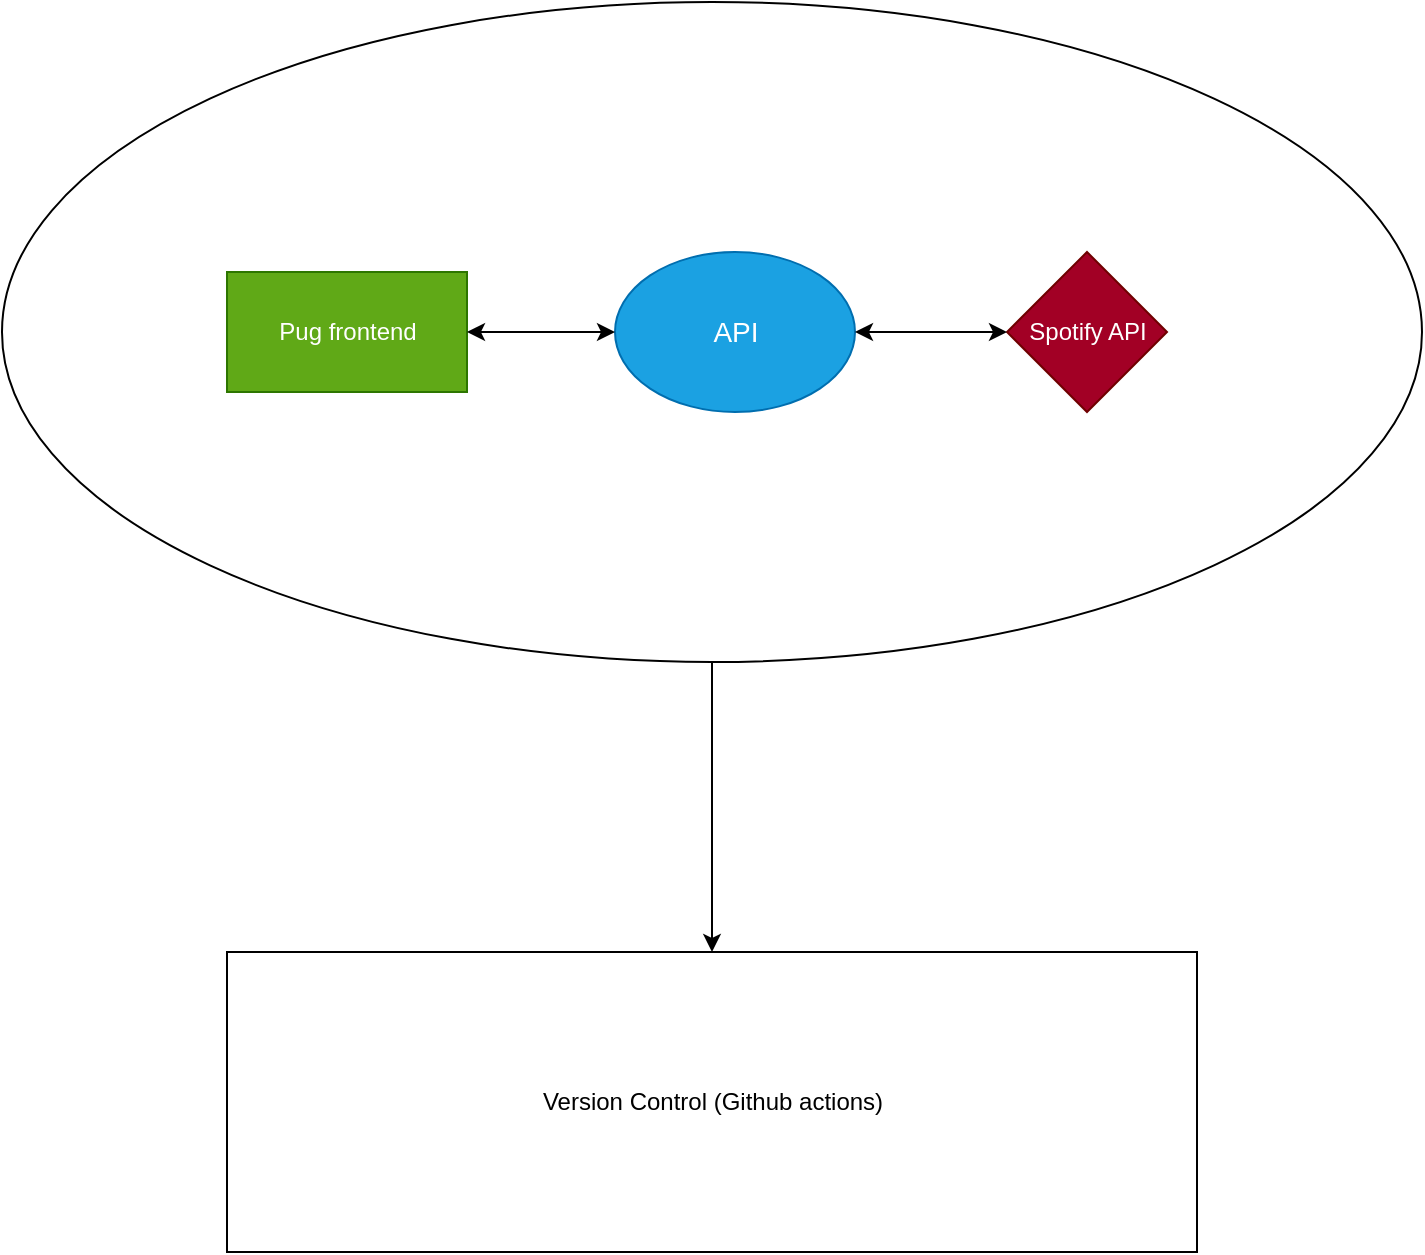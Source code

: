 <mxfile version="21.3.8" type="github" pages="2">
  <diagram name="overview" id="5O1f_PVuT7Y3OC5Ay735">
    <mxGraphModel dx="1434" dy="756" grid="1" gridSize="10" guides="1" tooltips="1" connect="1" arrows="1" fold="1" page="1" pageScale="1" pageWidth="827" pageHeight="1169" math="0" shadow="0">
      <root>
        <mxCell id="0" />
        <mxCell id="1" parent="0" />
        <mxCell id="vqs30NflBlWqxU9C8px6-15" value="" style="edgeStyle=orthogonalEdgeStyle;rounded=0;orthogonalLoop=1;jettySize=auto;html=1;" edge="1" parent="1" source="vqs30NflBlWqxU9C8px6-13" target="vqs30NflBlWqxU9C8px6-14">
          <mxGeometry relative="1" as="geometry" />
        </mxCell>
        <mxCell id="vqs30NflBlWqxU9C8px6-13" value="" style="ellipse;whiteSpace=wrap;html=1;" vertex="1" parent="1">
          <mxGeometry x="40" y="55" width="710" height="330" as="geometry" />
        </mxCell>
        <mxCell id="vqs30NflBlWqxU9C8px6-1" value="&lt;font style=&quot;font-size: 14px;&quot;&gt;API&lt;/font&gt;" style="ellipse;whiteSpace=wrap;html=1;fillColor=#1ba1e2;fontColor=#ffffff;strokeColor=#006EAF;" vertex="1" parent="1">
          <mxGeometry x="346.5" y="180" width="120" height="80" as="geometry" />
        </mxCell>
        <mxCell id="vqs30NflBlWqxU9C8px6-8" value="Spotify API" style="rhombus;whiteSpace=wrap;html=1;fillColor=#a20025;strokeColor=#6F0000;fontColor=#ffffff;" vertex="1" parent="1">
          <mxGeometry x="542.5" y="180" width="80" height="80" as="geometry" />
        </mxCell>
        <mxCell id="vqs30NflBlWqxU9C8px6-12" value="" style="endArrow=classic;startArrow=classic;html=1;rounded=0;exitX=1;exitY=0.5;exitDx=0;exitDy=0;entryX=0;entryY=0.5;entryDx=0;entryDy=0;" edge="1" parent="1" source="vqs30NflBlWqxU9C8px6-1" target="vqs30NflBlWqxU9C8px6-8">
          <mxGeometry width="50" height="50" relative="1" as="geometry">
            <mxPoint x="592.5" y="130" as="sourcePoint" />
            <mxPoint x="642.5" y="80" as="targetPoint" />
          </mxGeometry>
        </mxCell>
        <mxCell id="vqs30NflBlWqxU9C8px6-14" value="Version Control (Github actions)" style="whiteSpace=wrap;html=1;" vertex="1" parent="1">
          <mxGeometry x="152.5" y="530" width="485" height="150" as="geometry" />
        </mxCell>
        <mxCell id="vqs30NflBlWqxU9C8px6-16" value="Pug frontend&lt;br&gt;" style="whiteSpace=wrap;html=1;fillColor=#60a917;strokeColor=#2D7600;fontColor=#ffffff;" vertex="1" parent="1">
          <mxGeometry x="152.5" y="190" width="120" height="60" as="geometry" />
        </mxCell>
        <mxCell id="vqs30NflBlWqxU9C8px6-17" value="" style="endArrow=classic;startArrow=classic;html=1;rounded=0;entryX=0;entryY=0.5;entryDx=0;entryDy=0;exitX=1;exitY=0.5;exitDx=0;exitDy=0;" edge="1" source="vqs30NflBlWqxU9C8px6-16" parent="1">
          <mxGeometry width="50" height="50" relative="1" as="geometry">
            <mxPoint x="242.5" y="230" as="sourcePoint" />
            <mxPoint x="346.5" y="220" as="targetPoint" />
          </mxGeometry>
        </mxCell>
      </root>
    </mxGraphModel>
  </diagram>
  <diagram id="W-mktd9H3qZBzVpHwBtW" name="api">
    <mxGraphModel dx="1434" dy="756" grid="1" gridSize="10" guides="1" tooltips="1" connect="1" arrows="1" fold="1" page="1" pageScale="1" pageWidth="827" pageHeight="1169" math="0" shadow="0">
      <root>
        <mxCell id="0" />
        <mxCell id="1" parent="0" />
        <mxCell id="xDAPh4A_2jWwx_dgPW8R-5" value="" style="edgeStyle=orthogonalEdgeStyle;rounded=0;orthogonalLoop=1;jettySize=auto;html=1;" edge="1" parent="1" source="xDAPh4A_2jWwx_dgPW8R-3" target="xDAPh4A_2jWwx_dgPW8R-4">
          <mxGeometry relative="1" as="geometry" />
        </mxCell>
        <mxCell id="xDAPh4A_2jWwx_dgPW8R-3" value="start" style="ellipse;whiteSpace=wrap;html=1;" vertex="1" parent="1">
          <mxGeometry x="354" y="20" width="120" height="80" as="geometry" />
        </mxCell>
        <mxCell id="xDAPh4A_2jWwx_dgPW8R-7" value="" style="edgeStyle=orthogonalEdgeStyle;rounded=0;orthogonalLoop=1;jettySize=auto;html=1;" edge="1" parent="1" source="xDAPh4A_2jWwx_dgPW8R-4" target="xDAPh4A_2jWwx_dgPW8R-6">
          <mxGeometry relative="1" as="geometry" />
        </mxCell>
        <mxCell id="xDAPh4A_2jWwx_dgPW8R-4" value="login to spotify&lt;br&gt;" style="whiteSpace=wrap;html=1;" vertex="1" parent="1">
          <mxGeometry x="354" y="190" width="120" height="60" as="geometry" />
        </mxCell>
        <mxCell id="xDAPh4A_2jWwx_dgPW8R-9" value="" style="edgeStyle=orthogonalEdgeStyle;rounded=0;orthogonalLoop=1;jettySize=auto;html=1;" edge="1" parent="1" source="xDAPh4A_2jWwx_dgPW8R-6" target="xDAPh4A_2jWwx_dgPW8R-8">
          <mxGeometry relative="1" as="geometry" />
        </mxCell>
        <mxCell id="xDAPh4A_2jWwx_dgPW8R-6" value="get auth and refresh tokens" style="whiteSpace=wrap;html=1;" vertex="1" parent="1">
          <mxGeometry x="354" y="330" width="120" height="60" as="geometry" />
        </mxCell>
        <mxCell id="xDAPh4A_2jWwx_dgPW8R-11" value="" style="edgeStyle=orthogonalEdgeStyle;rounded=0;orthogonalLoop=1;jettySize=auto;html=1;" edge="1" parent="1" source="xDAPh4A_2jWwx_dgPW8R-8" target="xDAPh4A_2jWwx_dgPW8R-10">
          <mxGeometry relative="1" as="geometry" />
        </mxCell>
        <mxCell id="xDAPh4A_2jWwx_dgPW8R-16" value="" style="edgeStyle=orthogonalEdgeStyle;rounded=0;orthogonalLoop=1;jettySize=auto;html=1;" edge="1" parent="1" source="xDAPh4A_2jWwx_dgPW8R-8" target="xDAPh4A_2jWwx_dgPW8R-15">
          <mxGeometry relative="1" as="geometry" />
        </mxCell>
        <mxCell id="xDAPh4A_2jWwx_dgPW8R-8" value="valid token?" style="rhombus;whiteSpace=wrap;html=1;" vertex="1" parent="1">
          <mxGeometry x="374" y="460" width="80" height="80" as="geometry" />
        </mxCell>
        <mxCell id="xDAPh4A_2jWwx_dgPW8R-19" value="" style="edgeStyle=orthogonalEdgeStyle;rounded=0;orthogonalLoop=1;jettySize=auto;html=1;" edge="1" parent="1" source="xDAPh4A_2jWwx_dgPW8R-10" target="xDAPh4A_2jWwx_dgPW8R-18">
          <mxGeometry relative="1" as="geometry" />
        </mxCell>
        <mxCell id="xDAPh4A_2jWwx_dgPW8R-10" value="Get necessary data" style="whiteSpace=wrap;html=1;" vertex="1" parent="1">
          <mxGeometry x="514" y="470" width="120" height="60" as="geometry" />
        </mxCell>
        <mxCell id="xDAPh4A_2jWwx_dgPW8R-12" value="Yes" style="text;html=1;align=center;verticalAlign=middle;resizable=0;points=[];autosize=1;strokeColor=none;fillColor=none;" vertex="1" parent="1">
          <mxGeometry x="450" y="470" width="40" height="30" as="geometry" />
        </mxCell>
        <mxCell id="xDAPh4A_2jWwx_dgPW8R-22" style="edgeStyle=orthogonalEdgeStyle;rounded=0;orthogonalLoop=1;jettySize=auto;html=1;exitX=0;exitY=0.5;exitDx=0;exitDy=0;entryX=0;entryY=0.5;entryDx=0;entryDy=0;" edge="1" parent="1" source="xDAPh4A_2jWwx_dgPW8R-15" target="xDAPh4A_2jWwx_dgPW8R-8">
          <mxGeometry relative="1" as="geometry" />
        </mxCell>
        <mxCell id="xDAPh4A_2jWwx_dgPW8R-15" value="Try again" style="whiteSpace=wrap;html=1;" vertex="1" parent="1">
          <mxGeometry x="354" y="630" width="120" height="60" as="geometry" />
        </mxCell>
        <mxCell id="xDAPh4A_2jWwx_dgPW8R-17" value="No&lt;br&gt;" style="text;html=1;align=center;verticalAlign=middle;resizable=0;points=[];autosize=1;strokeColor=none;fillColor=none;" vertex="1" parent="1">
          <mxGeometry x="414" y="538" width="40" height="30" as="geometry" />
        </mxCell>
        <mxCell id="xDAPh4A_2jWwx_dgPW8R-21" value="" style="edgeStyle=orthogonalEdgeStyle;rounded=0;orthogonalLoop=1;jettySize=auto;html=1;" edge="1" parent="1" source="xDAPh4A_2jWwx_dgPW8R-18" target="xDAPh4A_2jWwx_dgPW8R-20">
          <mxGeometry relative="1" as="geometry" />
        </mxCell>
        <mxCell id="xDAPh4A_2jWwx_dgPW8R-18" value="build html" style="whiteSpace=wrap;html=1;" vertex="1" parent="1">
          <mxGeometry x="680" y="470" width="120" height="60" as="geometry" />
        </mxCell>
        <mxCell id="xDAPh4A_2jWwx_dgPW8R-20" value="serve html/css/js" style="whiteSpace=wrap;html=1;" vertex="1" parent="1">
          <mxGeometry x="680" y="610" width="120" height="60" as="geometry" />
        </mxCell>
      </root>
    </mxGraphModel>
  </diagram>
</mxfile>
